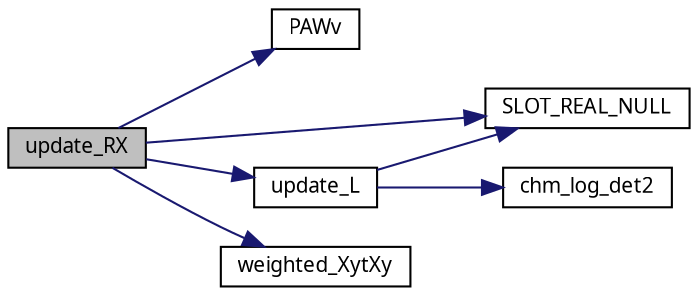 digraph G
{
  edge [fontname="FreeSans.ttf",fontsize=10,labelfontname="FreeSans.ttf",labelfontsize=10];
  node [fontname="FreeSans.ttf",fontsize=10,shape=record];
  rankdir=LR;
  Node1 [label="update_RX",height=0.2,width=0.4,color="black", fillcolor="grey75", style="filled" fontcolor="black"];
  Node1 -> Node2 [color="midnightblue",fontsize=10,style="solid",fontname="FreeSans.ttf"];
  Node2 [label="PAWv",height=0.2,width=0.4,color="black", fillcolor="white", style="filled",URL="$lmer_8c.html#7b201dfc788b795258f08807256846ad",tooltip="Create PAW^{1/2}v in dest."];
  Node1 -> Node3 [color="midnightblue",fontsize=10,style="solid",fontname="FreeSans.ttf"];
  Node3 [label="SLOT_REAL_NULL",height=0.2,width=0.4,color="black", fillcolor="white", style="filled",URL="$lmer_8c.html#ff904c8d92fd93c839da5615d9d18240",tooltip="Extract the slot named nm from the object obj and return a null pointer if the slot..."];
  Node1 -> Node4 [color="midnightblue",fontsize=10,style="solid",fontname="FreeSans.ttf"];
  Node4 [label="update_L",height=0.2,width=0.4,color="black", fillcolor="white", style="filled",URL="$lmer_8c.html#2f257f628f06920b351486d48ab50026",tooltip="Update the A, L, sqrtWt and resid slots."];
  Node4 -> Node5 [color="midnightblue",fontsize=10,style="solid",fontname="FreeSans.ttf"];
  Node5 [label="chm_log_det2",height=0.2,width=0.4,color="black", fillcolor="white", style="filled",URL="$lmer_8c.html#76fcf475a3079f5068e463e2d9d32a51",tooltip="Evaluate the logarithm of the square of the determinant of L (i.e."];
  Node4 -> Node3 [color="midnightblue",fontsize=10,style="solid",fontname="FreeSans.ttf"];
  Node1 -> Node6 [color="midnightblue",fontsize=10,style="solid",fontname="FreeSans.ttf"];
  Node6 [label="weighted_XytXy",height=0.2,width=0.4,color="black", fillcolor="white", style="filled",URL="$lmer_8c.html#c5e67856ab36eb41d71dab9fd71bc059"];
}
